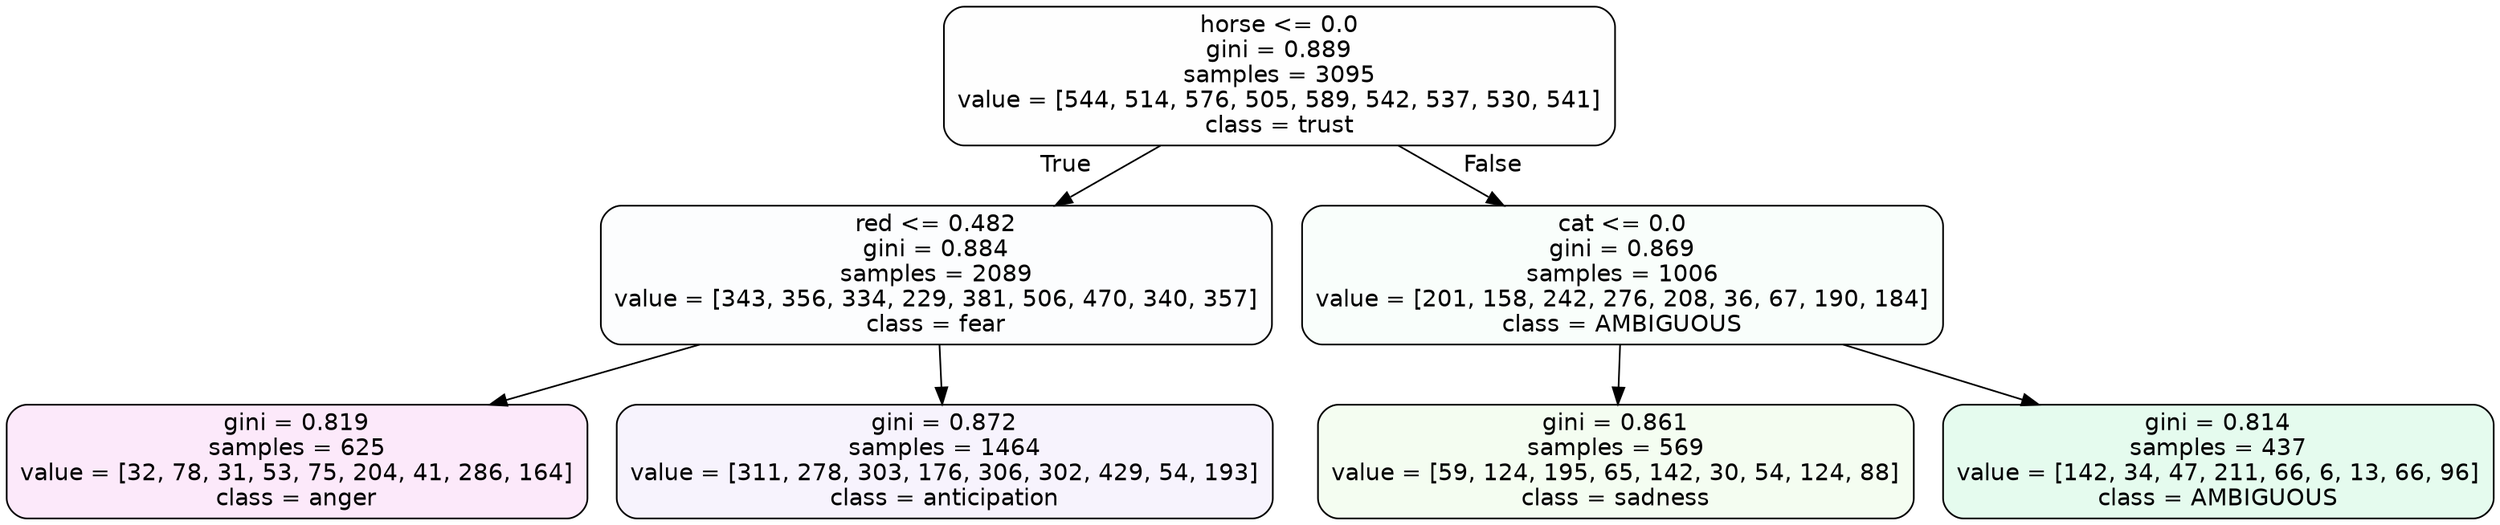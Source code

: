 digraph Tree {
node [shape=box, style="filled, rounded", color="black", fontname=helvetica] ;
edge [fontname=helvetica] ;
0 [label="horse <= 0.0\ngini = 0.889\nsamples = 3095\nvalue = [544, 514, 576, 505, 589, 542, 537, 530, 541]\nclass = trust", fillcolor="#39d7e501"] ;
1 [label="red <= 0.482\ngini = 0.884\nsamples = 2089\nvalue = [343, 356, 334, 229, 381, 506, 470, 340, 357]\nclass = fear", fillcolor="#3964e503"] ;
0 -> 1 [labeldistance=2.5, labelangle=45, headlabel="True"] ;
2 [label="gini = 0.819\nsamples = 625\nvalue = [32, 78, 31, 53, 75, 204, 41, 286, 164]\nclass = anger", fillcolor="#e539d71c"] ;
1 -> 2 ;
3 [label="gini = 0.872\nsamples = 1464\nvalue = [311, 278, 303, 176, 306, 302, 429, 54, 193]\nclass = anticipation", fillcolor="#8139e50f"] ;
1 -> 3 ;
4 [label="cat <= 0.0\ngini = 0.869\nsamples = 1006\nvalue = [201, 158, 242, 276, 208, 36, 67, 190, 184]\nclass = AMBIGUOUS", fillcolor="#39e58107"] ;
0 -> 4 [labeldistance=2.5, labelangle=-45, headlabel="False"] ;
5 [label="gini = 0.861\nsamples = 569\nvalue = [59, 124, 195, 65, 142, 30, 54, 124, 88]\nclass = sadness", fillcolor="#64e53912"] ;
4 -> 5 ;
6 [label="gini = 0.814\nsamples = 437\nvalue = [142, 34, 47, 211, 66, 6, 13, 66, 96]\nclass = AMBIGUOUS", fillcolor="#39e58121"] ;
4 -> 6 ;
}
